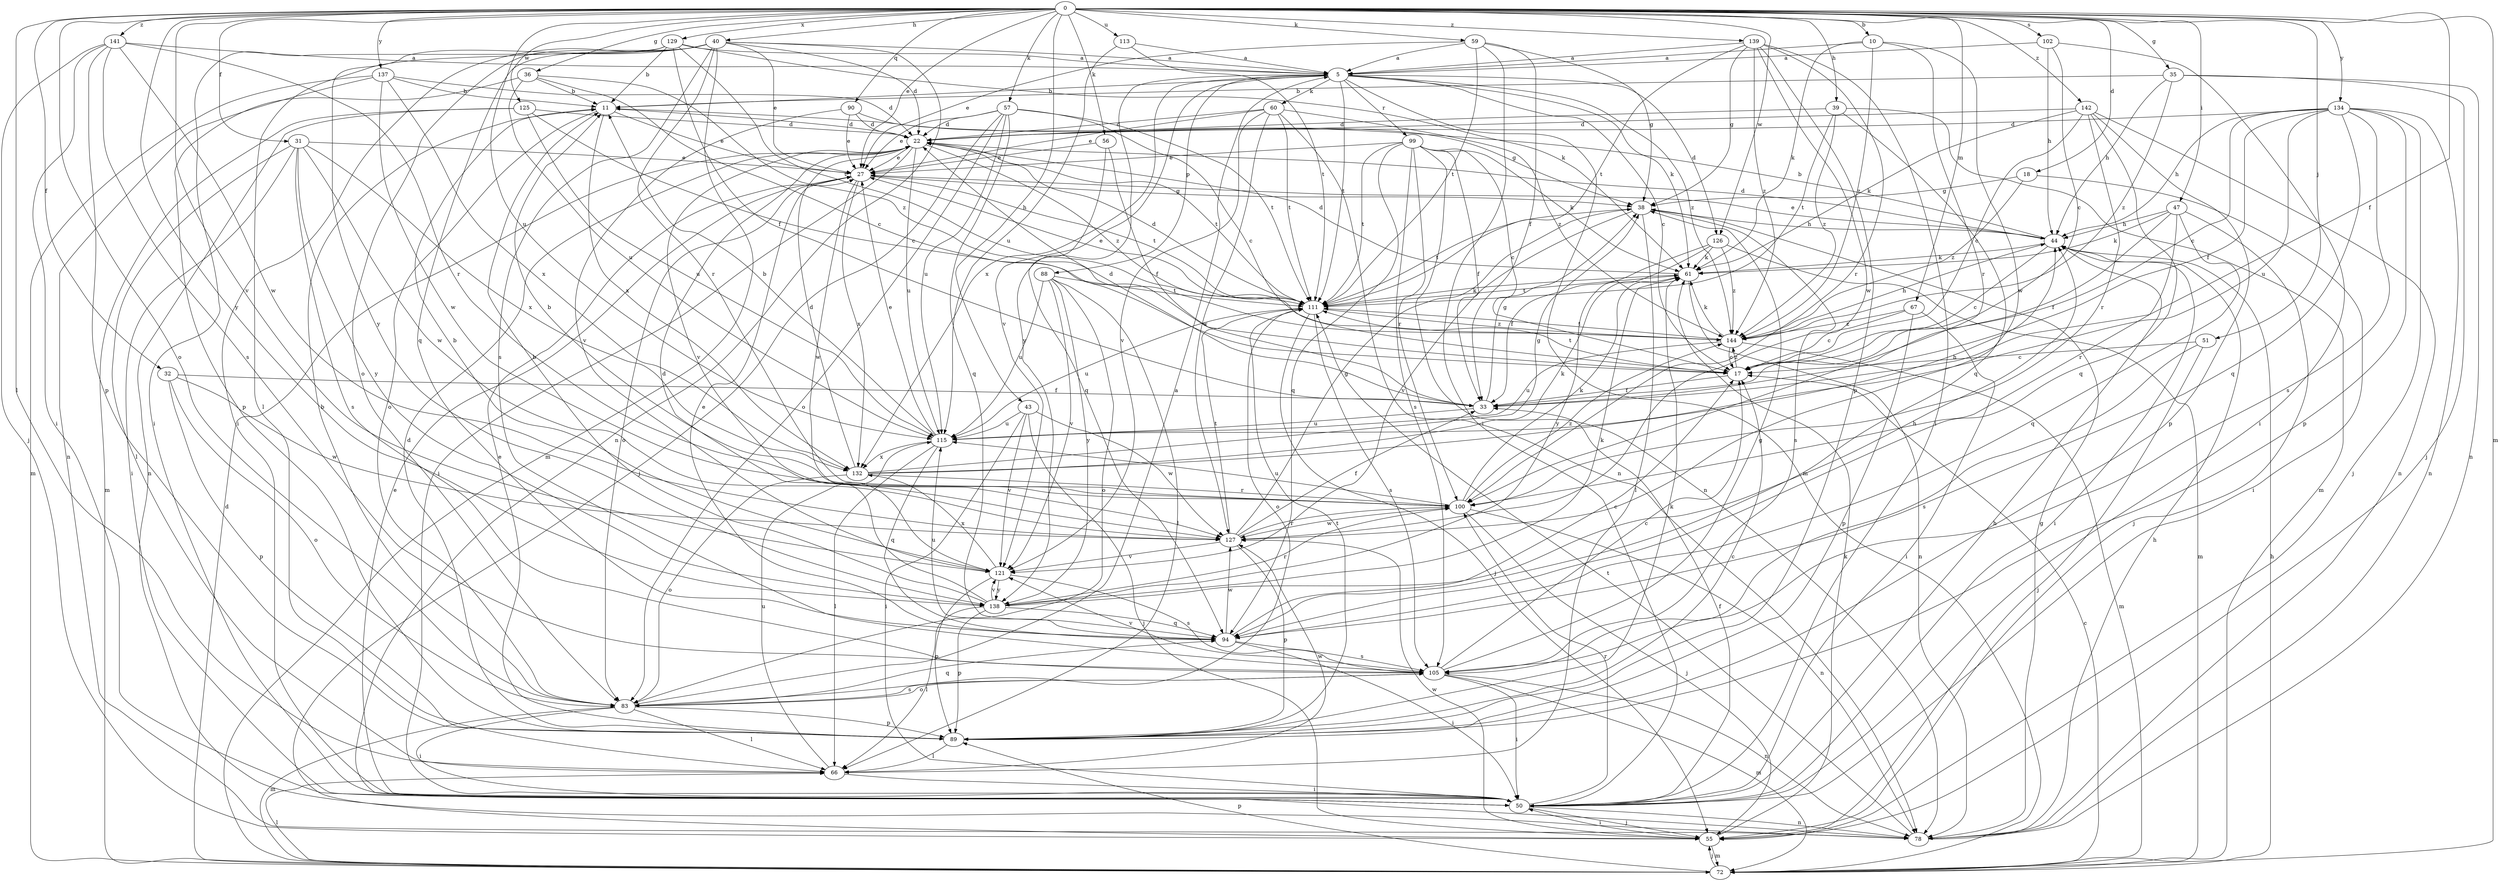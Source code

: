 strict digraph  {
0;
5;
10;
11;
17;
18;
22;
27;
31;
32;
33;
35;
36;
38;
39;
40;
43;
44;
47;
50;
51;
55;
56;
57;
59;
60;
61;
66;
67;
72;
78;
83;
88;
89;
90;
94;
99;
100;
102;
105;
111;
113;
115;
121;
125;
126;
127;
129;
132;
134;
137;
138;
139;
141;
142;
144;
0 -> 10  [label=b];
0 -> 18  [label=d];
0 -> 27  [label=e];
0 -> 31  [label=f];
0 -> 32  [label=f];
0 -> 33  [label=f];
0 -> 35  [label=g];
0 -> 36  [label=g];
0 -> 39  [label=h];
0 -> 40  [label=h];
0 -> 43  [label=h];
0 -> 47  [label=i];
0 -> 51  [label=j];
0 -> 56  [label=k];
0 -> 57  [label=k];
0 -> 59  [label=k];
0 -> 66  [label=l];
0 -> 67  [label=m];
0 -> 72  [label=m];
0 -> 83  [label=o];
0 -> 90  [label=q];
0 -> 102  [label=s];
0 -> 113  [label=u];
0 -> 115  [label=u];
0 -> 121  [label=v];
0 -> 125  [label=w];
0 -> 126  [label=w];
0 -> 129  [label=x];
0 -> 134  [label=y];
0 -> 137  [label=y];
0 -> 138  [label=y];
0 -> 139  [label=z];
0 -> 141  [label=z];
0 -> 142  [label=z];
5 -> 11  [label=b];
5 -> 17  [label=c];
5 -> 60  [label=k];
5 -> 61  [label=k];
5 -> 72  [label=m];
5 -> 88  [label=p];
5 -> 99  [label=r];
5 -> 111  [label=t];
5 -> 121  [label=v];
5 -> 132  [label=x];
5 -> 138  [label=y];
5 -> 144  [label=z];
5 -> 126  [label=d];
10 -> 5  [label=a];
10 -> 61  [label=k];
10 -> 100  [label=r];
10 -> 127  [label=w];
10 -> 144  [label=z];
11 -> 22  [label=d];
11 -> 27  [label=e];
11 -> 83  [label=o];
11 -> 132  [label=x];
17 -> 33  [label=f];
17 -> 111  [label=t];
17 -> 144  [label=z];
18 -> 38  [label=g];
18 -> 50  [label=i];
18 -> 144  [label=z];
22 -> 27  [label=e];
22 -> 50  [label=i];
22 -> 111  [label=t];
22 -> 115  [label=u];
22 -> 121  [label=v];
22 -> 144  [label=z];
27 -> 38  [label=g];
27 -> 83  [label=o];
27 -> 111  [label=t];
27 -> 127  [label=w];
27 -> 132  [label=x];
31 -> 27  [label=e];
31 -> 50  [label=i];
31 -> 66  [label=l];
31 -> 105  [label=s];
31 -> 127  [label=w];
31 -> 132  [label=x];
31 -> 138  [label=y];
32 -> 33  [label=f];
32 -> 83  [label=o];
32 -> 89  [label=p];
32 -> 127  [label=w];
33 -> 22  [label=d];
33 -> 38  [label=g];
33 -> 115  [label=u];
35 -> 11  [label=b];
35 -> 44  [label=h];
35 -> 55  [label=j];
35 -> 78  [label=n];
35 -> 144  [label=z];
36 -> 11  [label=b];
36 -> 17  [label=c];
36 -> 89  [label=p];
36 -> 115  [label=u];
36 -> 144  [label=z];
38 -> 44  [label=h];
38 -> 66  [label=l];
38 -> 105  [label=s];
38 -> 111  [label=t];
38 -> 121  [label=v];
39 -> 22  [label=d];
39 -> 72  [label=m];
39 -> 94  [label=q];
39 -> 111  [label=t];
39 -> 144  [label=z];
40 -> 5  [label=a];
40 -> 22  [label=d];
40 -> 27  [label=e];
40 -> 50  [label=i];
40 -> 66  [label=l];
40 -> 72  [label=m];
40 -> 78  [label=n];
40 -> 83  [label=o];
40 -> 94  [label=q];
40 -> 100  [label=r];
40 -> 105  [label=s];
43 -> 50  [label=i];
43 -> 55  [label=j];
43 -> 115  [label=u];
43 -> 121  [label=v];
43 -> 127  [label=w];
44 -> 11  [label=b];
44 -> 17  [label=c];
44 -> 22  [label=d];
44 -> 27  [label=e];
44 -> 50  [label=i];
44 -> 61  [label=k];
47 -> 33  [label=f];
47 -> 44  [label=h];
47 -> 55  [label=j];
47 -> 61  [label=k];
47 -> 94  [label=q];
47 -> 100  [label=r];
50 -> 27  [label=e];
50 -> 33  [label=f];
50 -> 44  [label=h];
50 -> 55  [label=j];
50 -> 78  [label=n];
50 -> 100  [label=r];
51 -> 17  [label=c];
51 -> 55  [label=j];
51 -> 105  [label=s];
55 -> 50  [label=i];
55 -> 61  [label=k];
55 -> 72  [label=m];
55 -> 127  [label=w];
56 -> 27  [label=e];
56 -> 33  [label=f];
56 -> 94  [label=q];
57 -> 17  [label=c];
57 -> 22  [label=d];
57 -> 27  [label=e];
57 -> 55  [label=j];
57 -> 83  [label=o];
57 -> 94  [label=q];
57 -> 111  [label=t];
57 -> 115  [label=u];
59 -> 5  [label=a];
59 -> 27  [label=e];
59 -> 33  [label=f];
59 -> 38  [label=g];
59 -> 50  [label=i];
59 -> 111  [label=t];
60 -> 22  [label=d];
60 -> 27  [label=e];
60 -> 78  [label=n];
60 -> 111  [label=t];
60 -> 121  [label=v];
60 -> 127  [label=w];
60 -> 144  [label=z];
61 -> 22  [label=d];
61 -> 78  [label=n];
61 -> 111  [label=t];
66 -> 50  [label=i];
66 -> 115  [label=u];
66 -> 127  [label=w];
67 -> 17  [label=c];
67 -> 50  [label=i];
67 -> 89  [label=p];
67 -> 144  [label=z];
72 -> 17  [label=c];
72 -> 22  [label=d];
72 -> 44  [label=h];
72 -> 55  [label=j];
72 -> 66  [label=l];
72 -> 89  [label=p];
78 -> 38  [label=g];
78 -> 44  [label=h];
78 -> 111  [label=t];
83 -> 5  [label=a];
83 -> 11  [label=b];
83 -> 50  [label=i];
83 -> 66  [label=l];
83 -> 72  [label=m];
83 -> 89  [label=p];
83 -> 94  [label=q];
83 -> 105  [label=s];
88 -> 66  [label=l];
88 -> 83  [label=o];
88 -> 111  [label=t];
88 -> 115  [label=u];
88 -> 121  [label=v];
88 -> 138  [label=y];
89 -> 17  [label=c];
89 -> 22  [label=d];
89 -> 27  [label=e];
89 -> 61  [label=k];
89 -> 66  [label=l];
89 -> 111  [label=t];
90 -> 22  [label=d];
90 -> 27  [label=e];
90 -> 38  [label=g];
90 -> 121  [label=v];
94 -> 17  [label=c];
94 -> 27  [label=e];
94 -> 50  [label=i];
94 -> 105  [label=s];
94 -> 115  [label=u];
94 -> 127  [label=w];
99 -> 17  [label=c];
99 -> 27  [label=e];
99 -> 33  [label=f];
99 -> 61  [label=k];
99 -> 78  [label=n];
99 -> 94  [label=q];
99 -> 100  [label=r];
99 -> 105  [label=s];
99 -> 111  [label=t];
100 -> 11  [label=b];
100 -> 55  [label=j];
100 -> 61  [label=k];
100 -> 78  [label=n];
100 -> 115  [label=u];
100 -> 127  [label=w];
100 -> 144  [label=z];
102 -> 5  [label=a];
102 -> 17  [label=c];
102 -> 44  [label=h];
102 -> 50  [label=i];
105 -> 17  [label=c];
105 -> 38  [label=g];
105 -> 50  [label=i];
105 -> 72  [label=m];
105 -> 78  [label=n];
105 -> 83  [label=o];
105 -> 121  [label=v];
111 -> 22  [label=d];
111 -> 27  [label=e];
111 -> 55  [label=j];
111 -> 61  [label=k];
111 -> 83  [label=o];
111 -> 105  [label=s];
111 -> 115  [label=u];
111 -> 144  [label=z];
113 -> 5  [label=a];
113 -> 111  [label=t];
113 -> 115  [label=u];
115 -> 11  [label=b];
115 -> 27  [label=e];
115 -> 66  [label=l];
115 -> 94  [label=q];
115 -> 132  [label=x];
121 -> 11  [label=b];
121 -> 89  [label=p];
121 -> 105  [label=s];
121 -> 132  [label=x];
121 -> 138  [label=y];
125 -> 17  [label=c];
125 -> 22  [label=d];
125 -> 72  [label=m];
125 -> 78  [label=n];
125 -> 115  [label=u];
126 -> 33  [label=f];
126 -> 61  [label=k];
126 -> 72  [label=m];
126 -> 138  [label=y];
126 -> 144  [label=z];
127 -> 33  [label=f];
127 -> 38  [label=g];
127 -> 89  [label=p];
127 -> 100  [label=r];
127 -> 111  [label=t];
127 -> 121  [label=v];
129 -> 5  [label=a];
129 -> 11  [label=b];
129 -> 33  [label=f];
129 -> 50  [label=i];
129 -> 61  [label=k];
129 -> 111  [label=t];
129 -> 138  [label=y];
132 -> 22  [label=d];
132 -> 38  [label=g];
132 -> 44  [label=h];
132 -> 61  [label=k];
132 -> 83  [label=o];
132 -> 100  [label=r];
134 -> 17  [label=c];
134 -> 22  [label=d];
134 -> 33  [label=f];
134 -> 44  [label=h];
134 -> 55  [label=j];
134 -> 78  [label=n];
134 -> 89  [label=p];
134 -> 94  [label=q];
134 -> 105  [label=s];
134 -> 115  [label=u];
137 -> 11  [label=b];
137 -> 22  [label=d];
137 -> 72  [label=m];
137 -> 78  [label=n];
137 -> 127  [label=w];
137 -> 132  [label=x];
138 -> 11  [label=b];
138 -> 22  [label=d];
138 -> 44  [label=h];
138 -> 61  [label=k];
138 -> 66  [label=l];
138 -> 89  [label=p];
138 -> 94  [label=q];
138 -> 100  [label=r];
138 -> 121  [label=v];
139 -> 5  [label=a];
139 -> 38  [label=g];
139 -> 50  [label=i];
139 -> 89  [label=p];
139 -> 100  [label=r];
139 -> 111  [label=t];
139 -> 127  [label=w];
139 -> 144  [label=z];
141 -> 5  [label=a];
141 -> 50  [label=i];
141 -> 55  [label=j];
141 -> 89  [label=p];
141 -> 100  [label=r];
141 -> 105  [label=s];
141 -> 127  [label=w];
142 -> 17  [label=c];
142 -> 22  [label=d];
142 -> 61  [label=k];
142 -> 78  [label=n];
142 -> 89  [label=p];
142 -> 94  [label=q];
142 -> 100  [label=r];
144 -> 17  [label=c];
144 -> 44  [label=h];
144 -> 61  [label=k];
144 -> 72  [label=m];
144 -> 111  [label=t];
144 -> 115  [label=u];
}
